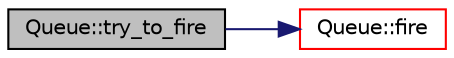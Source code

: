 digraph "Queue::try_to_fire"
{
 // LATEX_PDF_SIZE
  edge [fontname="Helvetica",fontsize="10",labelfontname="Helvetica",labelfontsize="10"];
  node [fontname="Helvetica",fontsize="10",shape=record];
  rankdir="LR";
  Node1 [label="Queue::try_to_fire",height=0.2,width=0.4,color="black", fillcolor="grey75", style="filled", fontcolor="black",tooltip=" "];
  Node1 -> Node2 [color="midnightblue",fontsize="10",style="solid",fontname="Helvetica"];
  Node2 [label="Queue::fire",height=0.2,width=0.4,color="red", fillcolor="white", style="filled",URL="$class_queue.html#aa5239b59db9544be524c84d97a9992bd",tooltip=" "];
}
